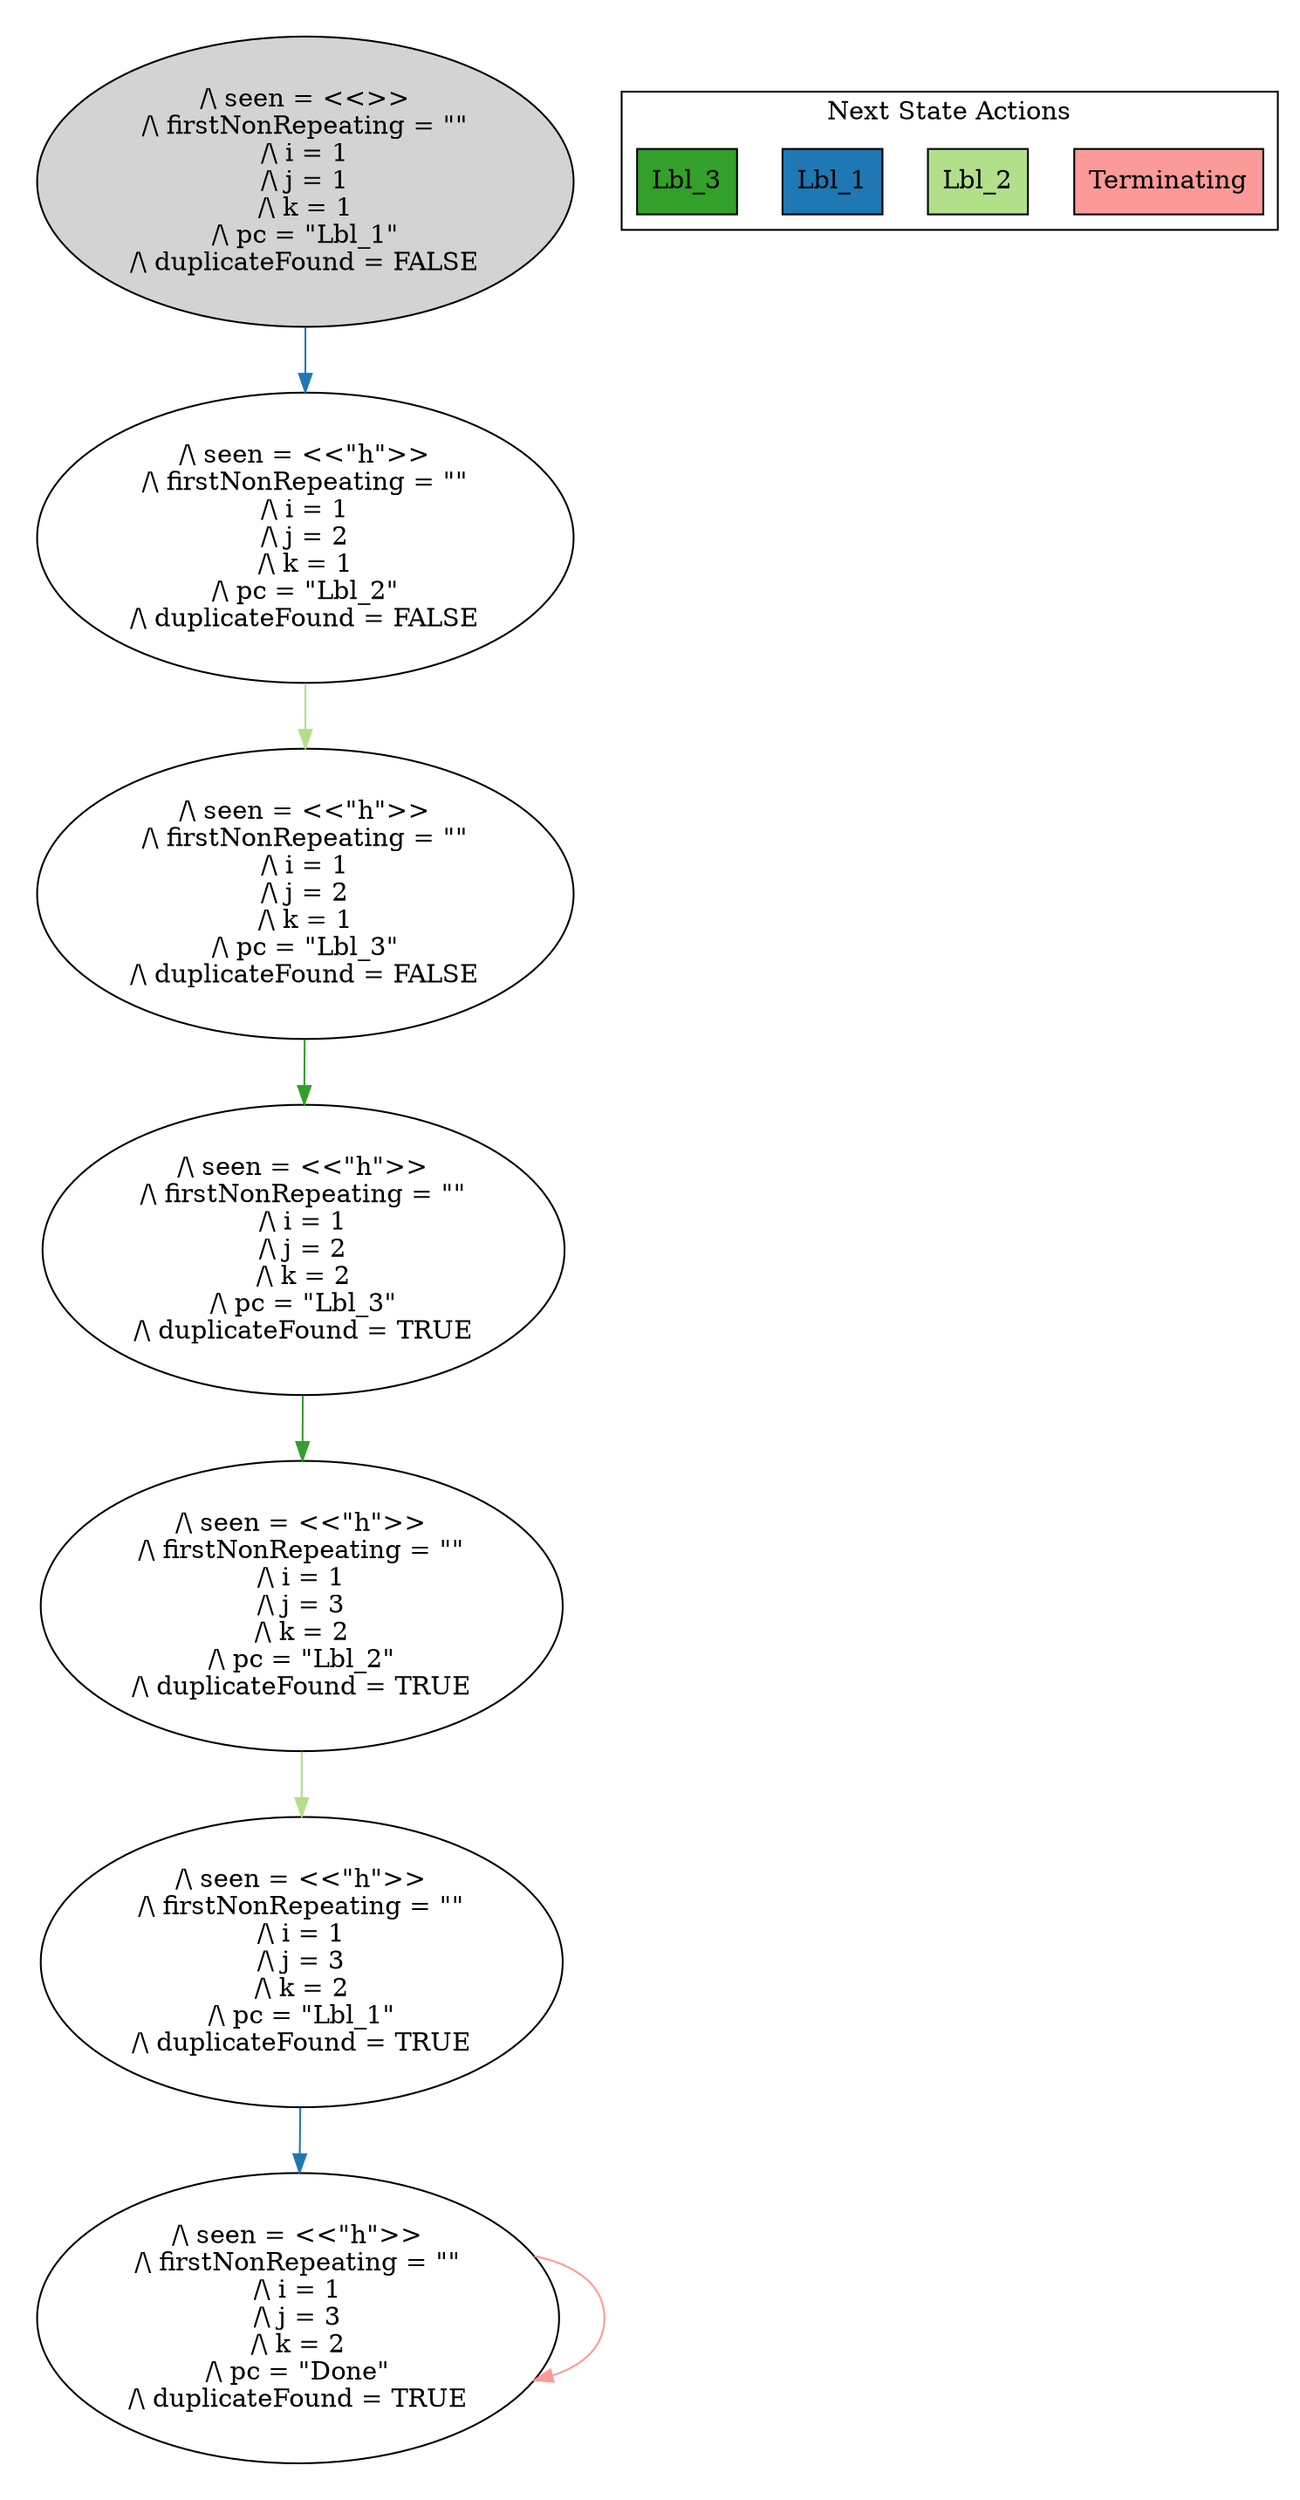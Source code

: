 strict digraph DiskGraph {
edge [colorscheme="paired12"]
nodesep=0.35;
subgraph cluster_graph {
color="white";
-8204560458439709679 [label="/\\ seen = <<>>\n/\\ firstNonRepeating = \"\"\n/\\ i = 1\n/\\ j = 1\n/\\ k = 1\n/\\ pc = \"Lbl_1\"\n/\\ duplicateFound = FALSE",style = filled]
-8204560458439709679 -> 241273923531007329 [label="",color="2",fontcolor="2"];
241273923531007329 [label="/\\ seen = <<\"h\">>\n/\\ firstNonRepeating = \"\"\n/\\ i = 1\n/\\ j = 2\n/\\ k = 1\n/\\ pc = \"Lbl_2\"\n/\\ duplicateFound = FALSE"];
241273923531007329 -> -4879169239426581964 [label="",color="3",fontcolor="3"];
-4879169239426581964 [label="/\\ seen = <<\"h\">>\n/\\ firstNonRepeating = \"\"\n/\\ i = 1\n/\\ j = 2\n/\\ k = 1\n/\\ pc = \"Lbl_3\"\n/\\ duplicateFound = FALSE"];
-4879169239426581964 -> -6973471173910252440 [label="",color="4",fontcolor="4"];
-6973471173910252440 [label="/\\ seen = <<\"h\">>\n/\\ firstNonRepeating = \"\"\n/\\ i = 1\n/\\ j = 2\n/\\ k = 2\n/\\ pc = \"Lbl_3\"\n/\\ duplicateFound = TRUE"];
-6973471173910252440 -> -5874485978907433035 [label="",color="4",fontcolor="4"];
-5874485978907433035 [label="/\\ seen = <<\"h\">>\n/\\ firstNonRepeating = \"\"\n/\\ i = 1\n/\\ j = 3\n/\\ k = 2\n/\\ pc = \"Lbl_2\"\n/\\ duplicateFound = TRUE"];
-5874485978907433035 -> -4285382012181078667 [label="",color="3",fontcolor="3"];
-4285382012181078667 [label="/\\ seen = <<\"h\">>\n/\\ firstNonRepeating = \"\"\n/\\ i = 1\n/\\ j = 3\n/\\ k = 2\n/\\ pc = \"Lbl_1\"\n/\\ duplicateFound = TRUE"];
-4285382012181078667 -> -477596623054235944 [label="",color="2",fontcolor="2"];
-477596623054235944 [label="/\\ seen = <<\"h\">>\n/\\ firstNonRepeating = \"\"\n/\\ i = 1\n/\\ j = 3\n/\\ k = 2\n/\\ pc = \"Done\"\n/\\ duplicateFound = TRUE"];
-477596623054235944 -> -477596623054235944 [label="",color="5",fontcolor="5"];
{rank = same; -8204560458439709679;}
{rank = same; 241273923531007329;}
{rank = same; -4879169239426581964;}
{rank = same; -6973471173910252440;}
{rank = same; -5874485978907433035;}
{rank = same; -4285382012181078667;}
{rank = same; -477596623054235944;}
}
subgraph cluster_legend {graph[style=bold];label = "Next State Actions" style="solid"
node [ labeljust="l",colorscheme="paired12",style=filled,shape=record ]
Terminating [label="Terminating",fillcolor=5]
Lbl_2 [label="Lbl_2",fillcolor=3]
Lbl_1 [label="Lbl_1",fillcolor=2]
Lbl_3 [label="Lbl_3",fillcolor=4]
}}